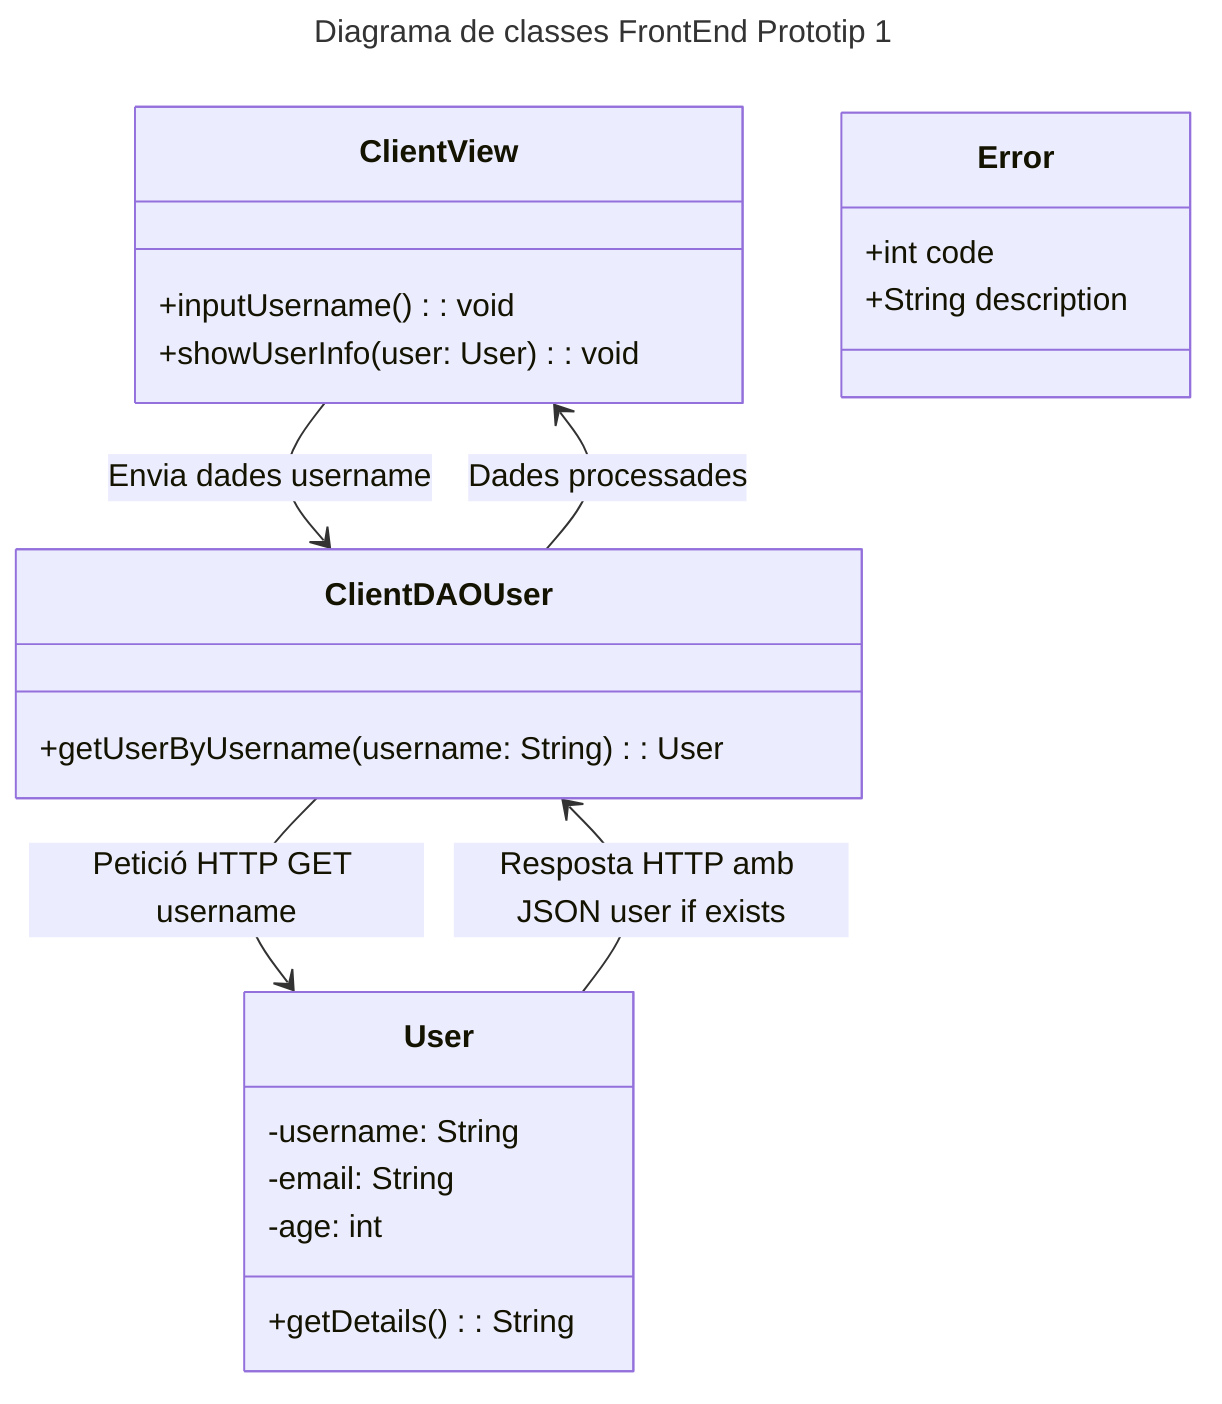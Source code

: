 ---
title: Diagrama de classes FrontEnd Prototip 1
---
classDiagram

class ClientView {
    +inputUsername(): void
    +showUserInfo(user: User): void
}

class ClientDAOUser {
    +getUserByUsername(username: String): User
}

class User {
    -username: String
    -email: String
    -age: int
    +getDetails(): String
}

class Error {
    +int code 
    +String description

}

ClientView --> ClientDAOUser : Envia dades username
ClientDAOUser --> User : Petició HTTP GET username
User --> ClientDAOUser : Resposta HTTP amb JSON user if exists
ClientDAOUser --> ClientView : Dades processades